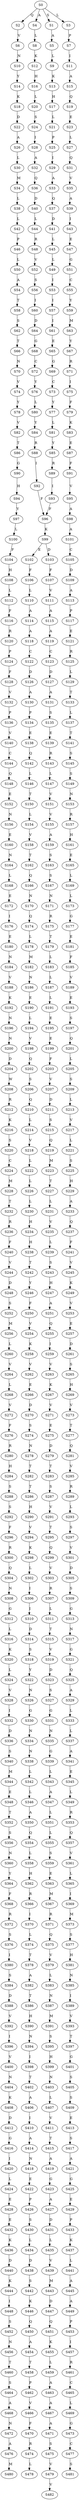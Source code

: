 strict digraph  {
	S0 -> S1 [ label = S ];
	S0 -> S2 [ label = Q ];
	S0 -> S3 [ label = L ];
	S0 -> S4 [ label = A ];
	S1 -> S5 [ label = A ];
	S2 -> S6 [ label = V ];
	S3 -> S7 [ label = P ];
	S4 -> S8 [ label = L ];
	S5 -> S9 [ label = L ];
	S6 -> S10 [ label = N ];
	S7 -> S11 [ label = I ];
	S8 -> S12 [ label = K ];
	S9 -> S13 [ label = K ];
	S10 -> S14 [ label = Y ];
	S11 -> S15 [ label = A ];
	S12 -> S16 [ label = H ];
	S13 -> S17 [ label = H ];
	S14 -> S18 [ label = K ];
	S15 -> S19 [ label = Q ];
	S16 -> S20 [ label = L ];
	S17 -> S21 [ label = L ];
	S18 -> S22 [ label = D ];
	S19 -> S23 [ label = E ];
	S20 -> S24 [ label = S ];
	S21 -> S25 [ label = P ];
	S22 -> S26 [ label = A ];
	S23 -> S27 [ label = L ];
	S24 -> S28 [ label = I ];
	S25 -> S29 [ label = I ];
	S26 -> S30 [ label = L ];
	S27 -> S31 [ label = Q ];
	S28 -> S32 [ label = A ];
	S29 -> S33 [ label = A ];
	S30 -> S34 [ label = M ];
	S31 -> S35 [ label = V ];
	S32 -> S36 [ label = Q ];
	S33 -> S37 [ label = Q ];
	S34 -> S38 [ label = L ];
	S35 -> S39 [ label = A ];
	S36 -> S40 [ label = D ];
	S37 -> S41 [ label = D ];
	S38 -> S42 [ label = L ];
	S39 -> S43 [ label = I ];
	S40 -> S44 [ label = L ];
	S41 -> S45 [ label = L ];
	S42 -> S46 [ label = P ];
	S43 -> S47 [ label = E ];
	S44 -> S48 [ label = R ];
	S45 -> S49 [ label = L ];
	S46 -> S50 [ label = L ];
	S47 -> S51 [ label = G ];
	S48 -> S52 [ label = V ];
	S49 -> S53 [ label = I ];
	S50 -> S54 [ label = A ];
	S51 -> S55 [ label = C ];
	S52 -> S56 [ label = S ];
	S53 -> S57 [ label = I ];
	S54 -> S58 [ label = T ];
	S55 -> S59 [ label = Y ];
	S56 -> S60 [ label = I ];
	S57 -> S61 [ label = I ];
	S58 -> S62 [ label = S ];
	S59 -> S63 [ label = M ];
	S60 -> S64 [ label = D ];
	S61 -> S65 [ label = E ];
	S62 -> S66 [ label = T ];
	S63 -> S67 [ label = Y ];
	S64 -> S68 [ label = G ];
	S65 -> S69 [ label = G ];
	S66 -> S70 [ label = N ];
	S67 -> S71 [ label = R ];
	S68 -> S72 [ label = C ];
	S69 -> S73 [ label = C ];
	S70 -> S74 [ label = V ];
	S71 -> S75 [ label = I ];
	S72 -> S76 [ label = Y ];
	S73 -> S77 [ label = Y ];
	S74 -> S78 [ label = Y ];
	S75 -> S79 [ label = F ];
	S76 -> S80 [ label = L ];
	S77 -> S81 [ label = L ];
	S78 -> S82 [ label = V ];
	S79 -> S83 [ label = K ];
	S80 -> S84 [ label = Y ];
	S81 -> S85 [ label = Y ];
	S82 -> S86 [ label = T ];
	S83 -> S87 [ label = E ];
	S84 -> S88 [ label = R ];
	S85 -> S89 [ label = R ];
	S86 -> S90 [ label = G ];
	S87 -> S91 [ label = F ];
	S88 -> S92 [ label = I ];
	S89 -> S93 [ label = I ];
	S90 -> S94 [ label = H ];
	S91 -> S95 [ label = V ];
	S92 -> S96 [ label = F ];
	S93 -> S96 [ label = F ];
	S94 -> S97 [ label = Y ];
	S95 -> S98 [ label = A ];
	S96 -> S99 [ label = K ];
	S97 -> S100 [ label = L ];
	S98 -> S101 [ label = A ];
	S99 -> S102 [ label = E ];
	S99 -> S103 [ label = D ];
	S100 -> S104 [ label = F ];
	S101 -> S105 [ label = C ];
	S102 -> S106 [ label = F ];
	S103 -> S107 [ label = F ];
	S104 -> S108 [ label = H ];
	S105 -> S109 [ label = D ];
	S106 -> S110 [ label = L ];
	S107 -> S111 [ label = V ];
	S108 -> S112 [ label = L ];
	S109 -> S113 [ label = A ];
	S110 -> S114 [ label = A ];
	S111 -> S115 [ label = A ];
	S112 -> S116 [ label = F ];
	S113 -> S117 [ label = P ];
	S114 -> S118 [ label = A ];
	S115 -> S119 [ label = A ];
	S116 -> S120 [ label = R ];
	S117 -> S121 [ label = E ];
	S118 -> S122 [ label = C ];
	S119 -> S123 [ label = C ];
	S120 -> S124 [ label = P ];
	S121 -> S125 [ label = R ];
	S122 -> S126 [ label = D ];
	S123 -> S127 [ label = D ];
	S124 -> S128 [ label = F ];
	S125 -> S129 [ label = L ];
	S126 -> S130 [ label = A ];
	S127 -> S131 [ label = A ];
	S128 -> S132 [ label = V ];
	S129 -> S133 [ label = T ];
	S130 -> S134 [ label = P ];
	S131 -> S135 [ label = S ];
	S132 -> S136 [ label = P ];
	S133 -> S137 [ label = L ];
	S134 -> S138 [ label = E ];
	S135 -> S139 [ label = E ];
	S136 -> S140 [ label = V ];
	S137 -> S141 [ label = T ];
	S138 -> S142 [ label = Q ];
	S139 -> S143 [ label = R ];
	S140 -> S144 [ label = C ];
	S141 -> S145 [ label = S ];
	S142 -> S146 [ label = L ];
	S143 -> S147 [ label = L ];
	S144 -> S148 [ label = Q ];
	S145 -> S149 [ label = S ];
	S146 -> S150 [ label = T ];
	S147 -> S151 [ label = V ];
	S148 -> S152 [ label = E ];
	S149 -> S153 [ label = N ];
	S150 -> S154 [ label = L ];
	S151 -> S155 [ label = V ];
	S152 -> S156 [ label = N ];
	S153 -> S157 [ label = R ];
	S154 -> S158 [ label = V ];
	S155 -> S159 [ label = A ];
	S156 -> S160 [ label = E ];
	S157 -> S161 [ label = H ];
	S158 -> S162 [ label = T ];
	S159 -> S163 [ label = S ];
	S160 -> S164 [ label = N ];
	S161 -> S165 [ label = E ];
	S162 -> S166 [ label = Q ];
	S163 -> S167 [ label = S ];
	S164 -> S168 [ label = L ];
	S165 -> S169 [ label = L ];
	S166 -> S170 [ label = N ];
	S167 -> S171 [ label = N ];
	S168 -> S172 [ label = E ];
	S169 -> S173 [ label = L ];
	S170 -> S174 [ label = Q ];
	S171 -> S175 [ label = R ];
	S172 -> S176 [ label = I ];
	S173 -> S177 [ label = G ];
	S174 -> S178 [ label = L ];
	S175 -> S179 [ label = T ];
	S176 -> S180 [ label = E ];
	S177 -> S181 [ label = E ];
	S178 -> S182 [ label = M ];
	S179 -> S183 [ label = L ];
	S180 -> S184 [ label = N ];
	S181 -> S185 [ label = F ];
	S182 -> S186 [ label = N ];
	S183 -> S187 [ label = L ];
	S184 -> S188 [ label = V ];
	S185 -> S189 [ label = V ];
	S186 -> S190 [ label = E ];
	S187 -> S191 [ label = L ];
	S188 -> S192 [ label = K ];
	S189 -> S193 [ label = E ];
	S190 -> S194 [ label = L ];
	S191 -> S195 [ label = E ];
	S192 -> S196 [ label = N ];
	S193 -> S197 [ label = S ];
	S194 -> S198 [ label = V ];
	S195 -> S199 [ label = E ];
	S196 -> S200 [ label = N ];
	S197 -> S201 [ label = Q ];
	S198 -> S202 [ label = Q ];
	S199 -> S203 [ label = F ];
	S200 -> S204 [ label = D ];
	S201 -> S205 [ label = L ];
	S202 -> S206 [ label = S ];
	S203 -> S207 [ label = V ];
	S204 -> S208 [ label = W ];
	S205 -> S209 [ label = S ];
	S206 -> S210 [ label = Q ];
	S207 -> S211 [ label = D ];
	S208 -> S212 [ label = R ];
	S209 -> S213 [ label = L ];
	S210 -> S214 [ label = L ];
	S211 -> S215 [ label = S ];
	S212 -> S216 [ label = K ];
	S213 -> S217 [ label = V ];
	S214 -> S218 [ label = V ];
	S215 -> S219 [ label = Q ];
	S216 -> S220 [ label = S ];
	S217 -> S221 [ label = L ];
	S218 -> S222 [ label = L ];
	S219 -> S223 [ label = M ];
	S220 -> S224 [ label = C ];
	S221 -> S225 [ label = S ];
	S222 -> S226 [ label = L ];
	S223 -> S227 [ label = T ];
	S224 -> S228 [ label = M ];
	S225 -> S229 [ label = H ];
	S226 -> S230 [ label = L ];
	S227 -> S231 [ label = L ];
	S228 -> S232 [ label = T ];
	S229 -> S233 [ label = A ];
	S230 -> S234 [ label = H ];
	S231 -> S235 [ label = V ];
	S232 -> S236 [ label = R ];
	S233 -> S237 [ label = Q ];
	S234 -> S238 [ label = H ];
	S235 -> S239 [ label = L ];
	S236 -> S240 [ label = F ];
	S237 -> S241 [ label = F ];
	S238 -> S242 [ label = T ];
	S239 -> S243 [ label = S ];
	S240 -> S244 [ label = V ];
	S241 -> S245 [ label = V ];
	S242 -> S246 [ label = Y ];
	S243 -> S247 [ label = H ];
	S244 -> S248 [ label = D ];
	S245 -> S249 [ label = K ];
	S246 -> S250 [ label = F ];
	S247 -> S251 [ label = A ];
	S248 -> S252 [ label = S ];
	S249 -> S253 [ label = V ];
	S250 -> S254 [ label = V ];
	S251 -> S255 [ label = Q ];
	S252 -> S256 [ label = M ];
	S253 -> S257 [ label = E ];
	S254 -> S258 [ label = K ];
	S255 -> S259 [ label = I ];
	S256 -> S260 [ label = L ];
	S257 -> S261 [ label = D ];
	S258 -> S262 [ label = V ];
	S259 -> S263 [ label = V ];
	S260 -> S264 [ label = V ];
	S261 -> S265 [ label = S ];
	S262 -> S266 [ label = E ];
	S263 -> S267 [ label = K ];
	S264 -> S268 [ label = L ];
	S265 -> S269 [ label = H ];
	S266 -> S270 [ label = D ];
	S267 -> S271 [ label = V ];
	S268 -> S272 [ label = V ];
	S269 -> S273 [ label = V ];
	S270 -> S274 [ label = S ];
	S271 -> S275 [ label = E ];
	S272 -> S276 [ label = F ];
	S273 -> S277 [ label = T ];
	S274 -> S278 [ label = N ];
	S275 -> S279 [ label = D ];
	S276 -> S280 [ label = R ];
	S277 -> S281 [ label = Q ];
	S278 -> S282 [ label = T ];
	S279 -> S283 [ label = T ];
	S280 -> S284 [ label = H ];
	S281 -> S285 [ label = V ];
	S282 -> S286 [ label = T ];
	S283 -> S287 [ label = S ];
	S284 -> S288 [ label = S ];
	S285 -> S289 [ label = R ];
	S286 -> S290 [ label = H ];
	S287 -> S291 [ label = V ];
	S288 -> S292 [ label = S ];
	S289 -> S293 [ label = L ];
	S290 -> S294 [ label = V ];
	S291 -> S295 [ label = T ];
	S292 -> S296 [ label = F ];
	S293 -> S297 [ label = S ];
	S294 -> S298 [ label = K ];
	S295 -> S299 [ label = Q ];
	S296 -> S300 [ label = R ];
	S297 -> S301 [ label = V ];
	S298 -> S302 [ label = L ];
	S299 -> S303 [ label = V ];
	S300 -> S304 [ label = Q ];
	S301 -> S305 [ label = D ];
	S302 -> S306 [ label = I ];
	S303 -> S307 [ label = R ];
	S304 -> S308 [ label = N ];
	S305 -> S309 [ label = S ];
	S306 -> S310 [ label = I ];
	S307 -> S311 [ label = L ];
	S308 -> S312 [ label = G ];
	S309 -> S313 [ label = G ];
	S310 -> S314 [ label = D ];
	S311 -> S315 [ label = T ];
	S312 -> S316 [ label = L ];
	S313 -> S317 [ label = N ];
	S314 -> S318 [ label = S ];
	S315 -> S319 [ label = V ];
	S316 -> S320 [ label = K ];
	S317 -> S321 [ label = G ];
	S318 -> S322 [ label = Y ];
	S319 -> S323 [ label = D ];
	S320 -> S324 [ label = L ];
	S321 -> S325 [ label = Q ];
	S322 -> S326 [ label = N ];
	S323 -> S327 [ label = S ];
	S324 -> S328 [ label = V ];
	S325 -> S329 [ label = A ];
	S326 -> S330 [ label = G ];
	S327 -> S331 [ label = G ];
	S328 -> S332 [ label = I ];
	S329 -> S333 [ label = L ];
	S330 -> S334 [ label = N ];
	S331 -> S335 [ label = N ];
	S332 -> S336 [ label = D ];
	S333 -> S337 [ label = L ];
	S334 -> S338 [ label = N ];
	S335 -> S339 [ label = G ];
	S336 -> S340 [ label = S ];
	S337 -> S341 [ label = A ];
	S338 -> S342 [ label = L ];
	S339 -> S343 [ label = L ];
	S340 -> S344 [ label = M ];
	S341 -> S345 [ label = E ];
	S342 -> S346 [ label = L ];
	S343 -> S347 [ label = A ];
	S344 -> S348 [ label = E ];
	S345 -> S349 [ label = L ];
	S346 -> S350 [ label = A ];
	S347 -> S351 [ label = L ];
	S348 -> S352 [ label = T ];
	S349 -> S353 [ label = R ];
	S350 -> S354 [ label = Q ];
	S351 -> S355 [ label = L ];
	S352 -> S356 [ label = S ];
	S353 -> S357 [ label = Q ];
	S354 -> S358 [ label = L ];
	S355 -> S359 [ label = S ];
	S356 -> S360 [ label = N ];
	S357 -> S361 [ label = V ];
	S358 -> S362 [ label = H ];
	S359 -> S363 [ label = E ];
	S360 -> S364 [ label = Y ];
	S361 -> S365 [ label = L ];
	S362 -> S366 [ label = R ];
	S363 -> S367 [ label = M ];
	S364 -> S368 [ label = F ];
	S365 -> S369 [ label = I ];
	S366 -> S370 [ label = I ];
	S367 -> S371 [ label = R ];
	S368 -> S372 [ label = R ];
	S369 -> S373 [ label = M ];
	S370 -> S374 [ label = L ];
	S371 -> S375 [ label = Q ];
	S372 -> S376 [ label = S ];
	S373 -> S377 [ label = S ];
	S374 -> S378 [ label = T ];
	S375 -> S379 [ label = V ];
	S376 -> S380 [ label = I ];
	S377 -> S381 [ label = H ];
	S378 -> S382 [ label = A ];
	S379 -> S383 [ label = L ];
	S380 -> S384 [ label = S ];
	S381 -> S385 [ label = N ];
	S382 -> S386 [ label = T ];
	S383 -> S387 [ label = N ];
	S384 -> S388 [ label = D ];
	S385 -> S389 [ label = I ];
	S386 -> S390 [ label = H ];
	S387 -> S391 [ label = M ];
	S388 -> S392 [ label = V ];
	S389 -> S393 [ label = V ];
	S390 -> S394 [ label = N ];
	S391 -> S395 [ label = S ];
	S392 -> S396 [ label = I ];
	S393 -> S397 [ label = T ];
	S394 -> S398 [ label = I ];
	S395 -> S399 [ label = H ];
	S396 -> S400 [ label = V ];
	S397 -> S401 [ label = G ];
	S398 -> S402 [ label = T ];
	S399 -> S403 [ label = N ];
	S400 -> S404 [ label = N ];
	S401 -> S405 [ label = S ];
	S402 -> S406 [ label = A ];
	S403 -> S407 [ label = L ];
	S404 -> S408 [ label = K ];
	S405 -> S409 [ label = S ];
	S406 -> S410 [ label = I ];
	S407 -> S411 [ label = V ];
	S408 -> S412 [ label = D ];
	S409 -> S413 [ label = E ];
	S410 -> S414 [ label = A ];
	S411 -> S415 [ label = T ];
	S412 -> S416 [ label = G ];
	S413 -> S417 [ label = S ];
	S414 -> S418 [ label = N ];
	S415 -> S419 [ label = A ];
	S416 -> S420 [ label = I ];
	S417 -> S421 [ label = A ];
	S418 -> S422 [ label = E ];
	S419 -> S423 [ label = G ];
	S420 -> S424 [ label = L ];
	S421 -> S425 [ label = G ];
	S422 -> S426 [ label = P ];
	S423 -> S427 [ label = A ];
	S424 -> S428 [ label = E ];
	S425 -> S429 [ label = E ];
	S426 -> S430 [ label = S ];
	S427 -> S431 [ label = D ];
	S428 -> S432 [ label = E ];
	S429 -> S433 [ label = P ];
	S430 -> S434 [ label = L ];
	S431 -> S435 [ label = L ];
	S432 -> S436 [ label = K ];
	S433 -> S437 [ label = K ];
	S434 -> S438 [ label = D ];
	S435 -> S439 [ label = V ];
	S436 -> S440 [ label = D ];
	S437 -> S441 [ label = L ];
	S438 -> S442 [ label = S ];
	S439 -> S443 [ label = M ];
	S440 -> S444 [ label = K ];
	S441 -> S445 [ label = A ];
	S442 -> S446 [ label = K ];
	S443 -> S447 [ label = D ];
	S444 -> S448 [ label = I ];
	S445 -> S449 [ label = A ];
	S446 -> S450 [ label = Q ];
	S447 -> S451 [ label = Q ];
	S448 -> S452 [ label = S ];
	S449 -> S453 [ label = P ];
	S450 -> S454 [ label = A ];
	S451 -> S455 [ label = K ];
	S452 -> S456 [ label = N ];
	S453 -> S457 [ label = I ];
	S454 -> S458 [ label = T ];
	S455 -> S459 [ label = L ];
	S456 -> S460 [ label = T ];
	S457 -> S461 [ label = R ];
	S458 -> S462 [ label = P ];
	S459 -> S463 [ label = A ];
	S460 -> S464 [ label = S ];
	S461 -> S465 [ label = C ];
	S462 -> S466 [ label = V ];
	S463 -> S467 [ label = A ];
	S464 -> S468 [ label = A ];
	S465 -> S469 [ label = L ];
	S466 -> S470 [ label = F ];
	S467 -> S471 [ label = A ];
	S468 -> S472 [ label = N ];
	S469 -> S473 [ label = G ];
	S470 -> S474 [ label = R ];
	S471 -> S475 [ label = S ];
	S472 -> S476 [ label = A ];
	S473 -> S477 [ label = C ];
	S474 -> S478 [ label = L ];
	S475 -> S479 [ label = V ];
	S476 -> S480 [ label = M ];
	S477 -> S481 [ label = S ];
	S479 -> S482 [ label = V ];
}
